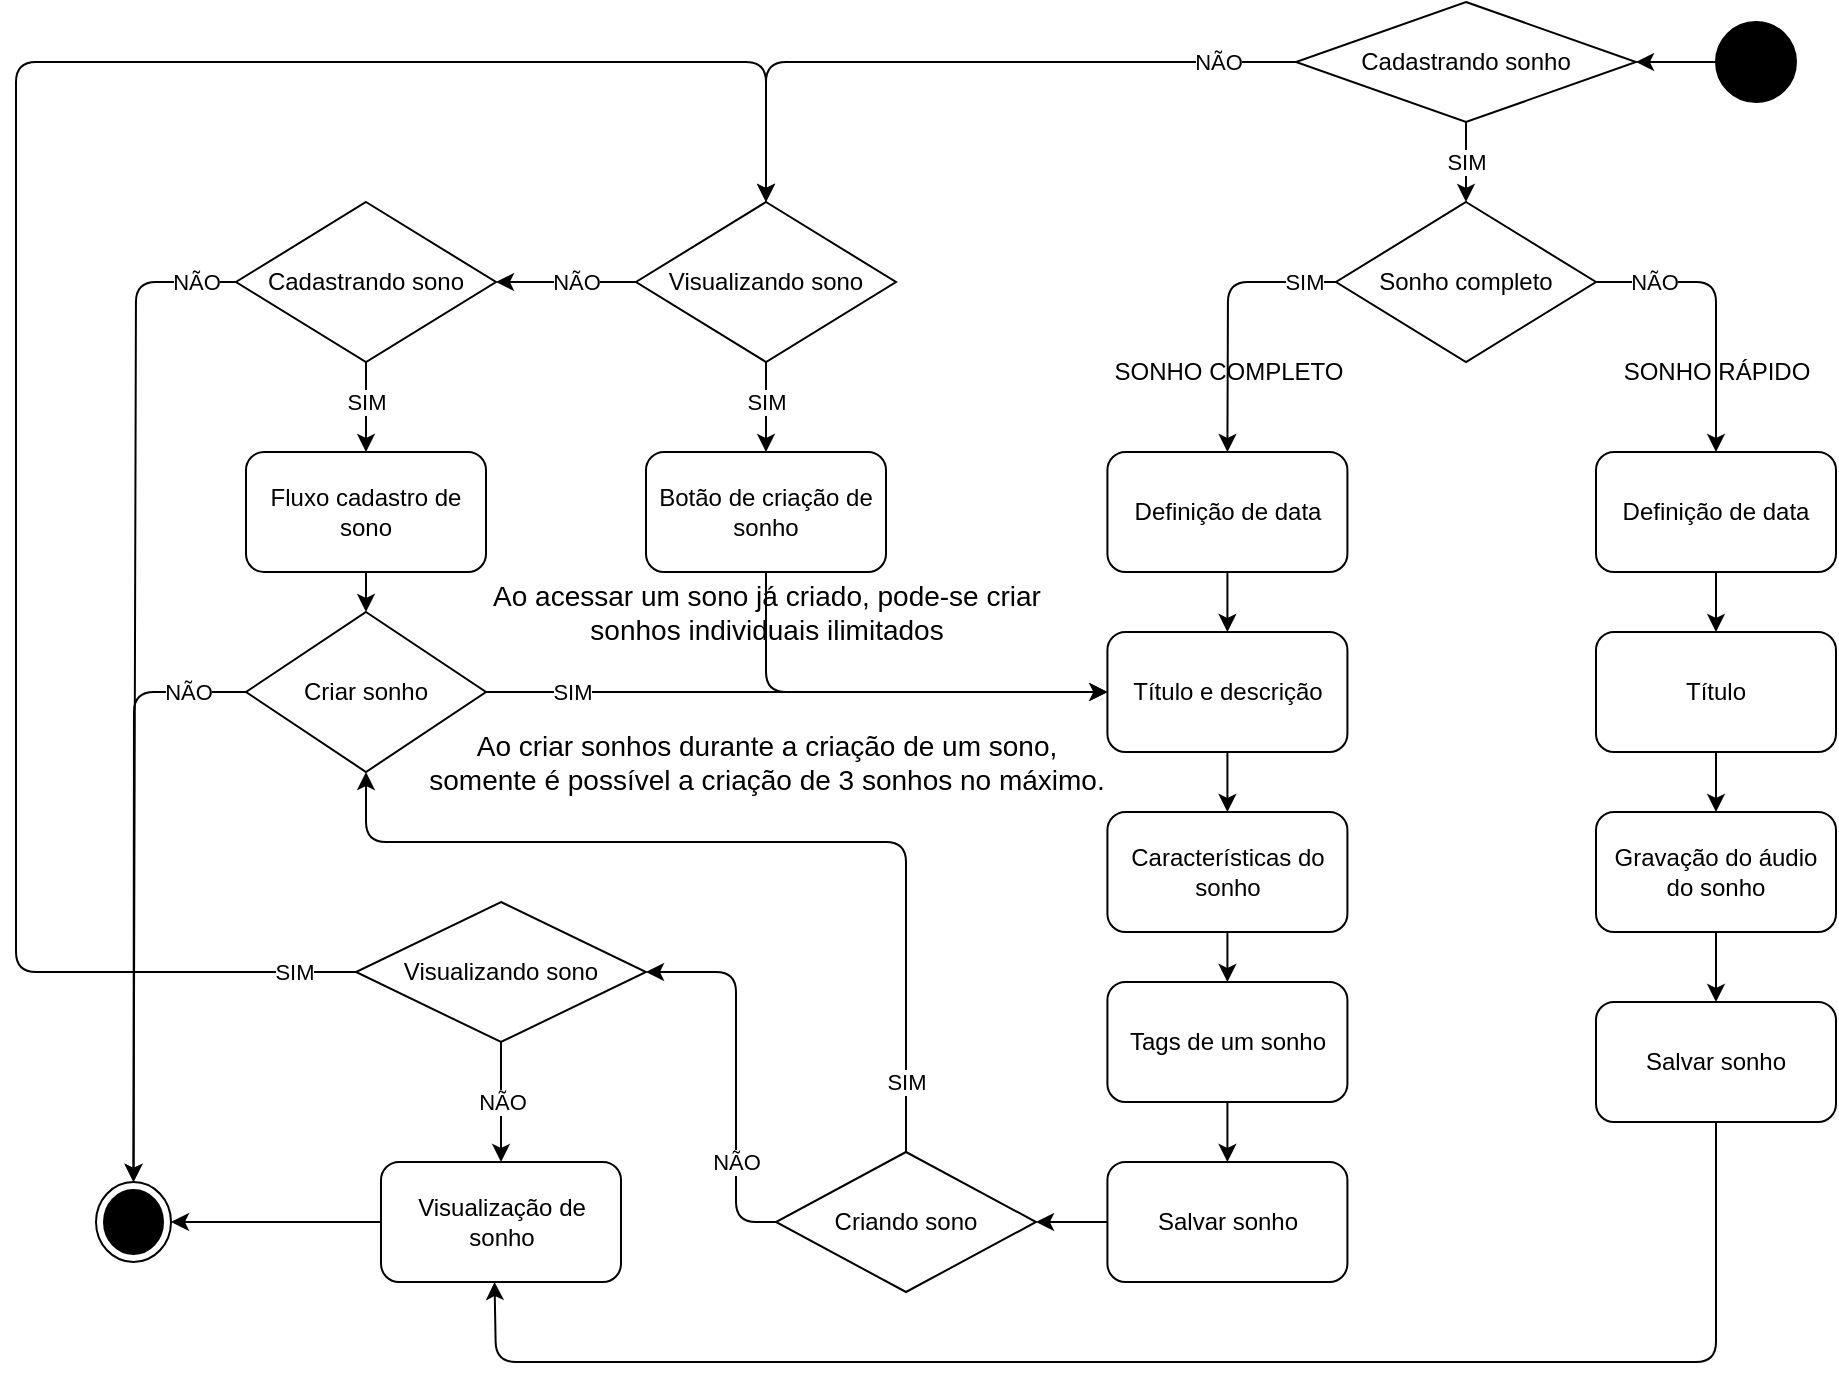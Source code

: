 <mxfile>
    <diagram id="0QeGWSC6wRtjTbFru5JT" name="Page-1">
        <mxGraphModel dx="817" dy="1590" grid="1" gridSize="10" guides="1" tooltips="1" connect="1" arrows="1" fold="1" page="1" pageScale="1" pageWidth="850" pageHeight="1100" math="0" shadow="0">
            <root>
                <mxCell id="0"/>
                <mxCell id="1" parent="0"/>
                <mxCell id="17" style="edgeStyle=none;html=1;entryX=1;entryY=0.5;entryDx=0;entryDy=0;" parent="1" source="2" target="15" edge="1">
                    <mxGeometry relative="1" as="geometry"/>
                </mxCell>
                <mxCell id="2" value="" style="ellipse;fillColor=strokeColor;" parent="1" vertex="1">
                    <mxGeometry x="990" y="-240" width="40" height="40" as="geometry"/>
                </mxCell>
                <mxCell id="27" style="edgeStyle=none;html=1;entryX=0.5;entryY=0;entryDx=0;entryDy=0;" parent="1" source="6" target="12" edge="1">
                    <mxGeometry relative="1" as="geometry"/>
                </mxCell>
                <mxCell id="6" value="Título e descrição" style="rounded=1;whiteSpace=wrap;html=1;" parent="1" vertex="1">
                    <mxGeometry x="685.71" y="65" width="120" height="60" as="geometry"/>
                </mxCell>
                <mxCell id="28" style="edgeStyle=none;html=1;entryX=0.5;entryY=0;entryDx=0;entryDy=0;" parent="1" source="12" target="25" edge="1">
                    <mxGeometry relative="1" as="geometry">
                        <mxPoint x="745.71" y="245.0" as="targetPoint"/>
                    </mxGeometry>
                </mxCell>
                <mxCell id="12" value="Características do sonho" style="rounded=1;whiteSpace=wrap;html=1;" parent="1" vertex="1">
                    <mxGeometry x="685.71" y="155" width="120" height="60" as="geometry"/>
                </mxCell>
                <mxCell id="18" style="edgeStyle=none;html=1;entryX=0.5;entryY=0;entryDx=0;entryDy=0;" parent="1" source="15" target="39" edge="1">
                    <mxGeometry relative="1" as="geometry">
                        <Array as="points">
                            <mxPoint x="515" y="-220"/>
                        </Array>
                    </mxGeometry>
                </mxCell>
                <mxCell id="23" value="NÃO" style="edgeLabel;html=1;align=center;verticalAlign=middle;resizable=0;points=[];" parent="18" vertex="1" connectable="0">
                    <mxGeometry x="-0.568" y="2" relative="1" as="geometry">
                        <mxPoint x="33" y="-2" as="offset"/>
                    </mxGeometry>
                </mxCell>
                <mxCell id="46" style="edgeStyle=none;html=1;entryX=0.5;entryY=0;entryDx=0;entryDy=0;" parent="1" source="15" target="44" edge="1">
                    <mxGeometry relative="1" as="geometry">
                        <Array as="points">
                            <mxPoint x="865" y="-200"/>
                        </Array>
                    </mxGeometry>
                </mxCell>
                <mxCell id="47" value="SIM" style="edgeLabel;html=1;align=center;verticalAlign=middle;resizable=0;points=[];" parent="46" vertex="1" connectable="0">
                    <mxGeometry x="0.368" y="-1" relative="1" as="geometry">
                        <mxPoint x="1" y="-1" as="offset"/>
                    </mxGeometry>
                </mxCell>
                <mxCell id="15" value="Cadastrando sonho" style="rhombus;whiteSpace=wrap;html=1;" parent="1" vertex="1">
                    <mxGeometry x="780" y="-250" width="170" height="60" as="geometry"/>
                </mxCell>
                <mxCell id="55" style="edgeStyle=none;html=1;entryX=0;entryY=0.5;entryDx=0;entryDy=0;exitX=0.5;exitY=1;exitDx=0;exitDy=0;" parent="1" source="19" target="6" edge="1">
                    <mxGeometry relative="1" as="geometry">
                        <mxPoint x="580" y="5" as="sourcePoint"/>
                        <Array as="points">
                            <mxPoint x="515" y="95"/>
                            <mxPoint x="620" y="95"/>
                        </Array>
                    </mxGeometry>
                </mxCell>
                <mxCell id="19" value="Botão de criação de sonho" style="rounded=1;whiteSpace=wrap;html=1;" parent="1" vertex="1">
                    <mxGeometry x="455" y="-25" width="120" height="60" as="geometry"/>
                </mxCell>
                <mxCell id="124" style="edgeStyle=none;html=1;entryX=0.5;entryY=0;entryDx=0;entryDy=0;" edge="1" parent="1" source="25" target="30">
                    <mxGeometry relative="1" as="geometry"/>
                </mxCell>
                <mxCell id="25" value="Tags de um sonho" style="rounded=1;whiteSpace=wrap;html=1;" parent="1" vertex="1">
                    <mxGeometry x="685.71" y="240" width="120" height="60" as="geometry"/>
                </mxCell>
                <mxCell id="112" style="edgeStyle=none;html=1;entryX=1;entryY=0.5;entryDx=0;entryDy=0;" parent="1" source="30" target="106" edge="1">
                    <mxGeometry relative="1" as="geometry"/>
                </mxCell>
                <mxCell id="30" value="Salvar sonho" style="rounded=1;whiteSpace=wrap;html=1;" parent="1" vertex="1">
                    <mxGeometry x="685.71" y="330" width="120" height="60" as="geometry"/>
                </mxCell>
                <mxCell id="33" value="" style="ellipse;html=1;shape=endState;fillColor=strokeColor;" parent="1" vertex="1">
                    <mxGeometry x="180" y="340" width="37.5" height="40" as="geometry"/>
                </mxCell>
                <mxCell id="52" style="edgeStyle=none;html=1;entryX=0.5;entryY=0;entryDx=0;entryDy=0;" parent="1" source="39" target="19" edge="1">
                    <mxGeometry relative="1" as="geometry"/>
                </mxCell>
                <mxCell id="54" value="SIM" style="edgeLabel;html=1;align=center;verticalAlign=middle;resizable=0;points=[];" parent="52" vertex="1" connectable="0">
                    <mxGeometry x="-0.429" y="1" relative="1" as="geometry">
                        <mxPoint x="-1" y="7" as="offset"/>
                    </mxGeometry>
                </mxCell>
                <mxCell id="73" style="edgeStyle=none;html=1;entryX=1;entryY=0.5;entryDx=0;entryDy=0;" parent="1" source="39" target="72" edge="1">
                    <mxGeometry relative="1" as="geometry"/>
                </mxCell>
                <mxCell id="94" value="NÃO" style="edgeLabel;html=1;align=center;verticalAlign=middle;resizable=0;points=[];" parent="73" vertex="1" connectable="0">
                    <mxGeometry x="-0.35" y="3" relative="1" as="geometry">
                        <mxPoint x="-7" y="-3" as="offset"/>
                    </mxGeometry>
                </mxCell>
                <mxCell id="39" value="Visualizando sono" style="rhombus;whiteSpace=wrap;html=1;" parent="1" vertex="1">
                    <mxGeometry x="450" y="-150" width="130" height="80" as="geometry"/>
                </mxCell>
                <mxCell id="58" style="edgeStyle=none;html=1;entryX=0.5;entryY=0;entryDx=0;entryDy=0;" parent="1" source="44" target="100" edge="1">
                    <mxGeometry relative="1" as="geometry">
                        <mxPoint x="940" y="-60" as="targetPoint"/>
                        <Array as="points">
                            <mxPoint x="990" y="-110"/>
                        </Array>
                    </mxGeometry>
                </mxCell>
                <mxCell id="67" value="NÃO" style="edgeLabel;html=1;align=center;verticalAlign=middle;resizable=0;points=[];" parent="58" vertex="1" connectable="0">
                    <mxGeometry x="-0.515" y="-1" relative="1" as="geometry">
                        <mxPoint x="-6" y="-1" as="offset"/>
                    </mxGeometry>
                </mxCell>
                <mxCell id="64" style="edgeStyle=none;html=1;entryX=0.5;entryY=0;entryDx=0;entryDy=0;" parent="1" source="44" target="99" edge="1">
                    <mxGeometry relative="1" as="geometry">
                        <mxPoint x="730" y="-30" as="targetPoint"/>
                        <Array as="points">
                            <mxPoint x="746" y="-110"/>
                        </Array>
                    </mxGeometry>
                </mxCell>
                <mxCell id="66" value="SIM" style="edgeLabel;html=1;align=center;verticalAlign=middle;resizable=0;points=[];" parent="64" vertex="1" connectable="0">
                    <mxGeometry x="-0.448" y="-1" relative="1" as="geometry">
                        <mxPoint x="22" y="1" as="offset"/>
                    </mxGeometry>
                </mxCell>
                <mxCell id="44" value="Sonho completo" style="rhombus;whiteSpace=wrap;html=1;" parent="1" vertex="1">
                    <mxGeometry x="800" y="-150" width="130" height="80" as="geometry"/>
                </mxCell>
                <mxCell id="61" style="edgeStyle=none;html=1;entryX=0.5;entryY=0;entryDx=0;entryDy=0;" parent="1" source="57" target="60" edge="1">
                    <mxGeometry relative="1" as="geometry"/>
                </mxCell>
                <mxCell id="57" value="Título" style="rounded=1;whiteSpace=wrap;html=1;" parent="1" vertex="1">
                    <mxGeometry x="930" y="65" width="120" height="60" as="geometry"/>
                </mxCell>
                <mxCell id="126" style="edgeStyle=none;html=1;entryX=0.5;entryY=0;entryDx=0;entryDy=0;" edge="1" parent="1" source="60" target="125">
                    <mxGeometry relative="1" as="geometry"/>
                </mxCell>
                <mxCell id="60" value="Gravação do áudio do sonho" style="rounded=1;whiteSpace=wrap;html=1;" parent="1" vertex="1">
                    <mxGeometry x="930" y="155" width="120" height="60" as="geometry"/>
                </mxCell>
                <mxCell id="74" style="edgeStyle=none;html=1;entryX=0.5;entryY=0;entryDx=0;entryDy=0;" parent="1" source="72" target="33" edge="1">
                    <mxGeometry relative="1" as="geometry">
                        <mxPoint x="190" y="450" as="targetPoint"/>
                        <Array as="points">
                            <mxPoint x="200" y="-110"/>
                        </Array>
                    </mxGeometry>
                </mxCell>
                <mxCell id="82" value="NÃO" style="edgeLabel;html=1;align=center;verticalAlign=middle;resizable=0;points=[];" parent="74" vertex="1" connectable="0">
                    <mxGeometry x="-0.436" y="1" relative="1" as="geometry">
                        <mxPoint x="29" y="-91" as="offset"/>
                    </mxGeometry>
                </mxCell>
                <mxCell id="78" style="edgeStyle=none;html=1;entryX=0.5;entryY=0;entryDx=0;entryDy=0;" parent="1" source="72" target="77" edge="1">
                    <mxGeometry relative="1" as="geometry"/>
                </mxCell>
                <mxCell id="104" value="SIM" style="edgeLabel;html=1;align=center;verticalAlign=middle;resizable=0;points=[];" parent="78" vertex="1" connectable="0">
                    <mxGeometry x="-0.423" y="-4" relative="1" as="geometry">
                        <mxPoint x="4" y="7" as="offset"/>
                    </mxGeometry>
                </mxCell>
                <mxCell id="72" value="Cadastrando sono" style="rhombus;whiteSpace=wrap;html=1;" parent="1" vertex="1">
                    <mxGeometry x="250" y="-150" width="130" height="80" as="geometry"/>
                </mxCell>
                <mxCell id="85" style="edgeStyle=none;html=1;entryX=0.5;entryY=0;entryDx=0;entryDy=0;" parent="1" source="77" target="80" edge="1">
                    <mxGeometry relative="1" as="geometry"/>
                </mxCell>
                <mxCell id="77" value="Fluxo cadastro de sono" style="rounded=1;whiteSpace=wrap;html=1;" parent="1" vertex="1">
                    <mxGeometry x="255" y="-25" width="120" height="60" as="geometry"/>
                </mxCell>
                <mxCell id="81" style="edgeStyle=none;html=1;entryX=0.5;entryY=0;entryDx=0;entryDy=0;" parent="1" source="80" target="33" edge="1">
                    <mxGeometry relative="1" as="geometry">
                        <Array as="points">
                            <mxPoint x="199" y="95"/>
                        </Array>
                        <mxPoint x="210" y="325" as="targetPoint"/>
                    </mxGeometry>
                </mxCell>
                <mxCell id="84" value="NÃO" style="edgeLabel;html=1;align=center;verticalAlign=middle;resizable=0;points=[];" parent="81" vertex="1" connectable="0">
                    <mxGeometry x="-0.852" y="-2" relative="1" as="geometry">
                        <mxPoint x="-7" y="2" as="offset"/>
                    </mxGeometry>
                </mxCell>
                <mxCell id="88" style="edgeStyle=none;html=1;entryX=0;entryY=0.5;entryDx=0;entryDy=0;" parent="1" source="80" target="6" edge="1">
                    <mxGeometry relative="1" as="geometry">
                        <mxPoint x="650" y="95" as="targetPoint"/>
                        <Array as="points">
                            <mxPoint x="480" y="95"/>
                        </Array>
                    </mxGeometry>
                </mxCell>
                <mxCell id="89" value="SIM" style="edgeLabel;html=1;align=center;verticalAlign=middle;resizable=0;points=[];" parent="88" vertex="1" connectable="0">
                    <mxGeometry x="-0.436" y="1" relative="1" as="geometry">
                        <mxPoint x="-45" y="1" as="offset"/>
                    </mxGeometry>
                </mxCell>
                <mxCell id="80" value="Criar sonho" style="rhombus;whiteSpace=wrap;html=1;" parent="1" vertex="1">
                    <mxGeometry x="255" y="55" width="120" height="80" as="geometry"/>
                </mxCell>
                <mxCell id="95" value="&lt;font style=&quot;font-size: 14px;&quot;&gt;Ao criar sonhos durante a criação de um sono,&lt;br&gt;somente é possível a criação de 3 sonhos no máximo.&lt;/font&gt;" style="text;html=1;align=center;verticalAlign=middle;resizable=0;points=[];autosize=1;strokeColor=none;fillColor=none;" parent="1" vertex="1">
                    <mxGeometry x="335" y="105" width="360" height="50" as="geometry"/>
                </mxCell>
                <mxCell id="97" value="SONHO RÁPIDO" style="text;html=1;align=center;verticalAlign=middle;resizable=0;points=[];autosize=1;strokeColor=none;fillColor=none;" parent="1" vertex="1">
                    <mxGeometry x="930" y="-80" width="120" height="30" as="geometry"/>
                </mxCell>
                <mxCell id="98" value="SONHO COMPLETO" style="text;html=1;align=center;verticalAlign=middle;resizable=0;points=[];autosize=1;strokeColor=none;fillColor=none;" parent="1" vertex="1">
                    <mxGeometry x="675.71" y="-80" width="140" height="30" as="geometry"/>
                </mxCell>
                <mxCell id="102" style="edgeStyle=none;html=1;entryX=0.5;entryY=0;entryDx=0;entryDy=0;" parent="1" source="99" target="6" edge="1">
                    <mxGeometry relative="1" as="geometry"/>
                </mxCell>
                <mxCell id="99" value="Definição de data" style="rounded=1;whiteSpace=wrap;html=1;" parent="1" vertex="1">
                    <mxGeometry x="685.71" y="-25" width="120" height="60" as="geometry"/>
                </mxCell>
                <mxCell id="101" style="edgeStyle=none;html=1;entryX=0.5;entryY=0;entryDx=0;entryDy=0;" parent="1" source="100" target="57" edge="1">
                    <mxGeometry relative="1" as="geometry"/>
                </mxCell>
                <mxCell id="100" value="Definição de data" style="rounded=1;whiteSpace=wrap;html=1;" parent="1" vertex="1">
                    <mxGeometry x="930" y="-25" width="120" height="60" as="geometry"/>
                </mxCell>
                <mxCell id="105" value="&lt;font style=&quot;font-size: 14px;&quot;&gt;Ao acessar um sono já criado, pode-se criar&lt;br&gt;sonhos individuais ilimitados&lt;/font&gt;" style="text;html=1;align=center;verticalAlign=middle;resizable=0;points=[];autosize=1;strokeColor=none;fillColor=none;" parent="1" vertex="1">
                    <mxGeometry x="365" y="30" width="300" height="50" as="geometry"/>
                </mxCell>
                <mxCell id="113" style="edgeStyle=none;html=1;entryX=0.5;entryY=1;entryDx=0;entryDy=0;" parent="1" source="106" target="80" edge="1">
                    <mxGeometry relative="1" as="geometry">
                        <Array as="points">
                            <mxPoint x="585" y="170"/>
                            <mxPoint x="315" y="170"/>
                        </Array>
                    </mxGeometry>
                </mxCell>
                <mxCell id="115" value="SIM" style="edgeLabel;html=1;align=center;verticalAlign=middle;resizable=0;points=[];" parent="113" vertex="1" connectable="0">
                    <mxGeometry x="-0.894" y="-1" relative="1" as="geometry">
                        <mxPoint x="-1" y="-11" as="offset"/>
                    </mxGeometry>
                </mxCell>
                <mxCell id="118" style="edgeStyle=none;html=1;entryX=1;entryY=0.5;entryDx=0;entryDy=0;exitX=0;exitY=0.5;exitDx=0;exitDy=0;" parent="1" source="106" target="117" edge="1">
                    <mxGeometry relative="1" as="geometry">
                        <Array as="points">
                            <mxPoint x="500" y="360"/>
                            <mxPoint x="500" y="235"/>
                        </Array>
                    </mxGeometry>
                </mxCell>
                <mxCell id="121" value="NÃO" style="edgeLabel;html=1;align=center;verticalAlign=middle;resizable=0;points=[];" parent="118" vertex="1" connectable="0">
                    <mxGeometry x="-0.525" y="2" relative="1" as="geometry">
                        <mxPoint x="2" y="-5" as="offset"/>
                    </mxGeometry>
                </mxCell>
                <mxCell id="106" value="Criando sono" style="rhombus;whiteSpace=wrap;html=1;" parent="1" vertex="1">
                    <mxGeometry x="520" y="325" width="130" height="70" as="geometry"/>
                </mxCell>
                <mxCell id="119" style="edgeStyle=none;html=1;entryX=0.5;entryY=0;entryDx=0;entryDy=0;" parent="1" source="117" target="130" edge="1">
                    <mxGeometry relative="1" as="geometry">
                        <mxPoint x="250" y="280" as="targetPoint"/>
                    </mxGeometry>
                </mxCell>
                <mxCell id="123" value="NÃO" style="edgeLabel;html=1;align=center;verticalAlign=middle;resizable=0;points=[];" parent="119" vertex="1" connectable="0">
                    <mxGeometry x="-0.334" relative="1" as="geometry">
                        <mxPoint y="10" as="offset"/>
                    </mxGeometry>
                </mxCell>
                <mxCell id="120" style="edgeStyle=none;html=1;entryX=0.5;entryY=0;entryDx=0;entryDy=0;exitX=0;exitY=0.5;exitDx=0;exitDy=0;" parent="1" source="117" target="39" edge="1">
                    <mxGeometry relative="1" as="geometry">
                        <Array as="points">
                            <mxPoint x="140" y="235"/>
                            <mxPoint x="140" y="-220"/>
                            <mxPoint x="515" y="-220"/>
                        </Array>
                    </mxGeometry>
                </mxCell>
                <mxCell id="122" value="SIM" style="edgeLabel;html=1;align=center;verticalAlign=middle;resizable=0;points=[];" parent="120" vertex="1" connectable="0">
                    <mxGeometry x="-0.96" y="1" relative="1" as="geometry">
                        <mxPoint x="-10" y="-1" as="offset"/>
                    </mxGeometry>
                </mxCell>
                <mxCell id="117" value="Visualizando sono" style="rhombus;whiteSpace=wrap;html=1;" parent="1" vertex="1">
                    <mxGeometry x="310" y="200" width="145" height="70" as="geometry"/>
                </mxCell>
                <mxCell id="127" style="edgeStyle=none;html=1;entryX=0.473;entryY=1;entryDx=0;entryDy=0;entryPerimeter=0;" edge="1" parent="1" source="125" target="130">
                    <mxGeometry relative="1" as="geometry">
                        <Array as="points">
                            <mxPoint x="990" y="430"/>
                            <mxPoint x="380" y="430"/>
                        </Array>
                    </mxGeometry>
                </mxCell>
                <mxCell id="125" value="Salvar sonho" style="rounded=1;whiteSpace=wrap;html=1;" vertex="1" parent="1">
                    <mxGeometry x="930" y="250" width="120" height="60" as="geometry"/>
                </mxCell>
                <mxCell id="131" style="edgeStyle=none;html=1;entryX=1;entryY=0.5;entryDx=0;entryDy=0;" edge="1" parent="1" source="130" target="33">
                    <mxGeometry relative="1" as="geometry"/>
                </mxCell>
                <mxCell id="130" value="Visualização de&lt;br&gt;sonho" style="rounded=1;whiteSpace=wrap;html=1;" vertex="1" parent="1">
                    <mxGeometry x="322.5" y="330" width="120" height="60" as="geometry"/>
                </mxCell>
            </root>
        </mxGraphModel>
    </diagram>
</mxfile>